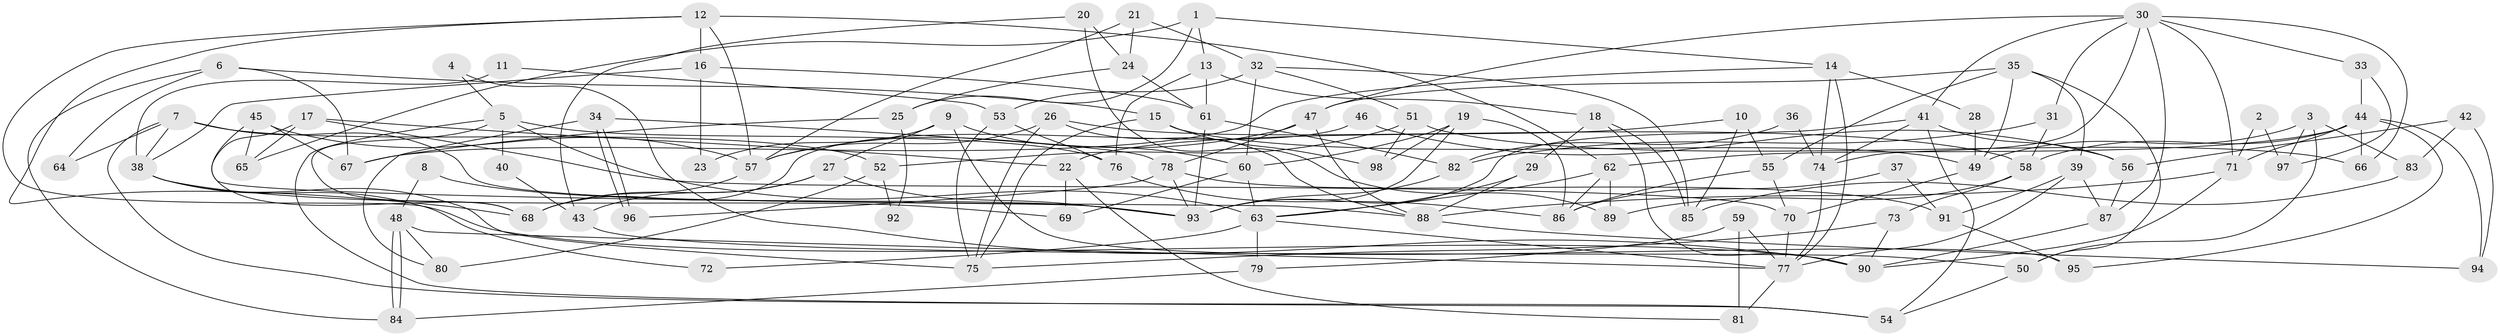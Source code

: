 // Generated by graph-tools (version 1.1) at 2025/50/03/09/25 04:50:31]
// undirected, 98 vertices, 196 edges
graph export_dot {
graph [start="1"]
  node [color=gray90,style=filled];
  1;
  2;
  3;
  4;
  5;
  6;
  7;
  8;
  9;
  10;
  11;
  12;
  13;
  14;
  15;
  16;
  17;
  18;
  19;
  20;
  21;
  22;
  23;
  24;
  25;
  26;
  27;
  28;
  29;
  30;
  31;
  32;
  33;
  34;
  35;
  36;
  37;
  38;
  39;
  40;
  41;
  42;
  43;
  44;
  45;
  46;
  47;
  48;
  49;
  50;
  51;
  52;
  53;
  54;
  55;
  56;
  57;
  58;
  59;
  60;
  61;
  62;
  63;
  64;
  65;
  66;
  67;
  68;
  69;
  70;
  71;
  72;
  73;
  74;
  75;
  76;
  77;
  78;
  79;
  80;
  81;
  82;
  83;
  84;
  85;
  86;
  87;
  88;
  89;
  90;
  91;
  92;
  93;
  94;
  95;
  96;
  97;
  98;
  1 -- 13;
  1 -- 14;
  1 -- 25;
  1 -- 65;
  2 -- 71;
  2 -- 97;
  3 -- 49;
  3 -- 50;
  3 -- 83;
  3 -- 97;
  4 -- 90;
  4 -- 5;
  5 -- 54;
  5 -- 63;
  5 -- 40;
  5 -- 68;
  5 -- 76;
  6 -- 84;
  6 -- 15;
  6 -- 64;
  6 -- 67;
  7 -- 93;
  7 -- 38;
  7 -- 52;
  7 -- 54;
  7 -- 64;
  8 -- 93;
  8 -- 48;
  9 -- 60;
  9 -- 27;
  9 -- 23;
  9 -- 95;
  10 -- 55;
  10 -- 85;
  10 -- 22;
  11 -- 53;
  11 -- 38;
  12 -- 57;
  12 -- 68;
  12 -- 16;
  12 -- 62;
  12 -- 90;
  13 -- 18;
  13 -- 76;
  13 -- 61;
  14 -- 67;
  14 -- 77;
  14 -- 28;
  14 -- 74;
  15 -- 75;
  15 -- 49;
  15 -- 98;
  16 -- 61;
  16 -- 23;
  16 -- 38;
  17 -- 22;
  17 -- 68;
  17 -- 65;
  17 -- 70;
  18 -- 29;
  18 -- 90;
  18 -- 85;
  19 -- 93;
  19 -- 60;
  19 -- 86;
  19 -- 98;
  20 -- 43;
  20 -- 89;
  20 -- 24;
  21 -- 57;
  21 -- 32;
  21 -- 24;
  22 -- 69;
  22 -- 81;
  24 -- 25;
  24 -- 61;
  25 -- 67;
  25 -- 92;
  26 -- 88;
  26 -- 58;
  26 -- 57;
  26 -- 75;
  27 -- 93;
  27 -- 68;
  27 -- 43;
  28 -- 49;
  29 -- 63;
  29 -- 88;
  30 -- 47;
  30 -- 74;
  30 -- 31;
  30 -- 33;
  30 -- 41;
  30 -- 66;
  30 -- 71;
  30 -- 87;
  31 -- 82;
  31 -- 58;
  32 -- 85;
  32 -- 51;
  32 -- 53;
  32 -- 60;
  33 -- 44;
  33 -- 97;
  34 -- 78;
  34 -- 96;
  34 -- 96;
  34 -- 80;
  35 -- 39;
  35 -- 47;
  35 -- 49;
  35 -- 50;
  35 -- 55;
  36 -- 82;
  36 -- 74;
  37 -- 86;
  37 -- 91;
  38 -- 75;
  38 -- 69;
  38 -- 72;
  39 -- 77;
  39 -- 87;
  39 -- 91;
  40 -- 43;
  41 -- 93;
  41 -- 54;
  41 -- 56;
  41 -- 74;
  42 -- 56;
  42 -- 94;
  42 -- 83;
  43 -- 50;
  44 -- 71;
  44 -- 66;
  44 -- 58;
  44 -- 62;
  44 -- 94;
  44 -- 95;
  45 -- 65;
  45 -- 67;
  45 -- 57;
  45 -- 88;
  46 -- 56;
  46 -- 68;
  47 -- 57;
  47 -- 88;
  47 -- 78;
  48 -- 77;
  48 -- 84;
  48 -- 84;
  48 -- 80;
  49 -- 70;
  50 -- 54;
  51 -- 52;
  51 -- 98;
  51 -- 66;
  52 -- 80;
  52 -- 92;
  53 -- 76;
  53 -- 75;
  55 -- 86;
  55 -- 70;
  56 -- 87;
  57 -- 68;
  58 -- 73;
  58 -- 89;
  59 -- 77;
  59 -- 81;
  59 -- 79;
  60 -- 63;
  60 -- 69;
  61 -- 82;
  61 -- 93;
  62 -- 63;
  62 -- 86;
  62 -- 89;
  63 -- 77;
  63 -- 72;
  63 -- 79;
  70 -- 77;
  71 -- 90;
  71 -- 88;
  73 -- 75;
  73 -- 90;
  74 -- 77;
  76 -- 86;
  77 -- 81;
  78 -- 91;
  78 -- 93;
  78 -- 96;
  79 -- 84;
  82 -- 93;
  83 -- 85;
  87 -- 90;
  88 -- 94;
  91 -- 95;
}
